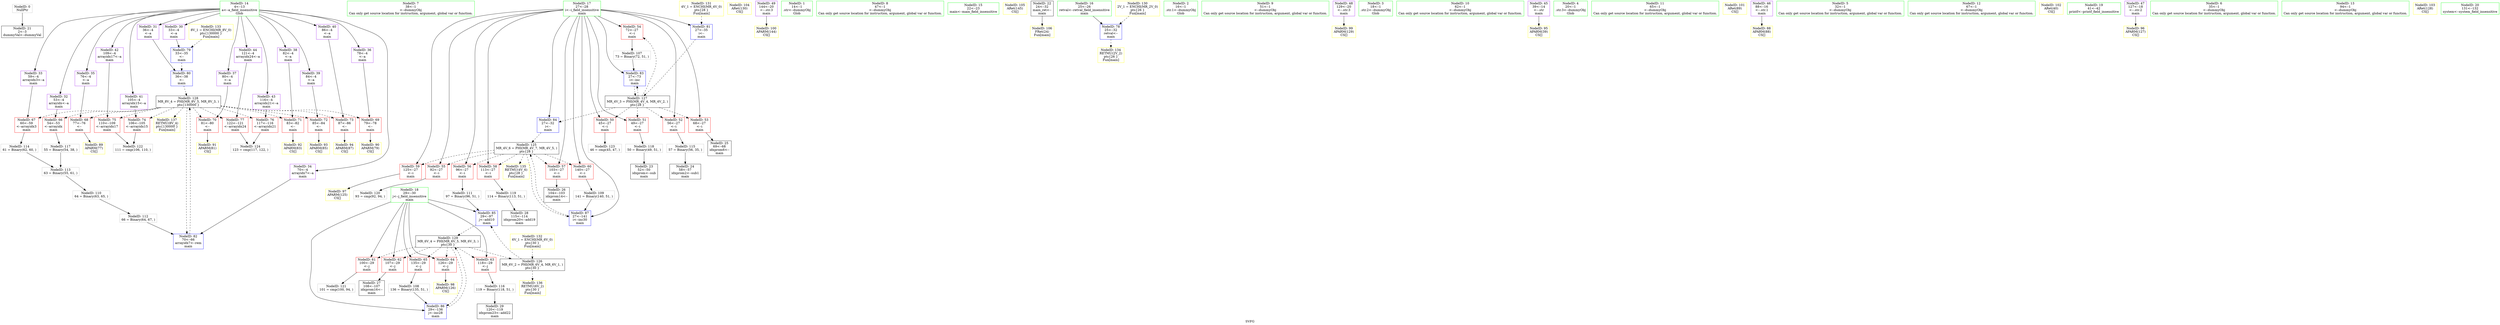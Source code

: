 digraph "SVFG" {
	label="SVFG";

	Node0x55d4db419890 [shape=record,color=grey,label="{NodeID: 0\nNullPtr}"];
	Node0x55d4db419890 -> Node0x55d4db42c390[style=solid];
	Node0x55d4db4307e0 [shape=record,color=yellow,style=double,label="{NodeID: 90\nAPARM(79)\nCS[]}"];
	Node0x55d4db418da0 [shape=record,color=green,label="{NodeID: 7\n38\<--1\n\<--dummyObj\nCan only get source location for instruction, argument, global var or function.}"];
	Node0x55d4db42dac0 [shape=record,color=yellow,style=double,label="{NodeID: 97\nAPARM(125)\nCS[]}"];
	Node0x55d4db42bd20 [shape=record,color=green,label="{NodeID: 14\n4\<--13\na\<--a_field_insensitive\nGlob }"];
	Node0x55d4db42bd20 -> Node0x55d4db42cb10[style=solid];
	Node0x55d4db42bd20 -> Node0x55d4db42cbe0[style=solid];
	Node0x55d4db42bd20 -> Node0x55d4db42ccb0[style=solid];
	Node0x55d4db42bd20 -> Node0x55d4db42cd80[style=solid];
	Node0x55d4db42bd20 -> Node0x55d4db42ce50[style=solid];
	Node0x55d4db42bd20 -> Node0x55d4db42cf20[style=solid];
	Node0x55d4db42bd20 -> Node0x55d4db42cff0[style=solid];
	Node0x55d4db42bd20 -> Node0x55d4db42d0c0[style=solid];
	Node0x55d4db42bd20 -> Node0x55d4db42d190[style=solid];
	Node0x55d4db42bd20 -> Node0x55d4db42d260[style=solid];
	Node0x55d4db42bd20 -> Node0x55d4db42d330[style=solid];
	Node0x55d4db42bd20 -> Node0x55d4db42d400[style=solid];
	Node0x55d4db42bd20 -> Node0x55d4db42d4d0[style=solid];
	Node0x55d4db42bd20 -> Node0x55d4db42d5a0[style=solid];
	Node0x55d4db42bd20 -> Node0x55d4db42d670[style=solid];
	Node0x55d4db42dfb0 [shape=record,color=yellow,style=double,label="{NodeID: 104\nARet(130)\nCS[]}"];
	Node0x55d4db42c390 [shape=record,color=black,label="{NodeID: 21\n2\<--3\ndummyVal\<--dummyVal\n}"];
	Node0x55d4db4326a0 [shape=record,color=grey,label="{NodeID: 111\n97 = Binary(96, 51, )\n}"];
	Node0x55d4db4326a0 -> Node0x55d4db4303d0[style=solid];
	Node0x55d4db42c970 [shape=record,color=black,label="{NodeID: 28\n115\<--114\nidxprom20\<--add19\nmain\n}"];
	Node0x55d4db433120 [shape=record,color=grey,label="{NodeID: 118\n50 = Binary(49, 51, )\n}"];
	Node0x55d4db433120 -> Node0x55d4db42c560[style=solid];
	Node0x55d4db42cf20 [shape=record,color=purple,label="{NodeID: 35\n76\<--4\n\<--a\nmain\n}"];
	Node0x55d4db42cf20 -> Node0x55d4db42f600[style=solid];
	Node0x55d4db438360 [shape=record,color=black,label="{NodeID: 125\nMR_4V_6 = PHI(MR_4V_7, MR_4V_5, )\npts\{28 \}\n}"];
	Node0x55d4db438360 -> Node0x55d4db42eb70[style=dashed];
	Node0x55d4db438360 -> Node0x55d4db42ec40[style=dashed];
	Node0x55d4db438360 -> Node0x55d4db42ed10[style=dashed];
	Node0x55d4db438360 -> Node0x55d4db42ede0[style=dashed];
	Node0x55d4db438360 -> Node0x55d4db42eeb0[style=dashed];
	Node0x55d4db438360 -> Node0x55d4db42ef80[style=dashed];
	Node0x55d4db438360 -> Node0x55d4db430570[style=dashed];
	Node0x55d4db438360 -> Node0x55d4db43b540[style=dashed];
	Node0x55d4db42d4d0 [shape=record,color=purple,label="{NodeID: 42\n109\<--4\narrayidx17\<--a\nmain\n}"];
	Node0x55d4db42d4d0 -> Node0x55d4db42fbb0[style=solid];
	Node0x55d4db43a860 [shape=record,color=yellow,style=double,label="{NodeID: 132\n6V_1 = ENCHI(MR_6V_0)\npts\{30 \}\nFun[main]}"];
	Node0x55d4db43a860 -> Node0x55d4db438860[style=dashed];
	Node0x55d4db4199f0 [shape=record,color=purple,label="{NodeID: 49\n144\<--20\n\<--.str.3\nmain\n}"];
	Node0x55d4db4199f0 -> Node0x55d4db42dd30[style=solid];
	Node0x55d4db42ec40 [shape=record,color=red,label="{NodeID: 56\n96\<--27\n\<--i\nmain\n}"];
	Node0x55d4db42ec40 -> Node0x55d4db4326a0[style=solid];
	Node0x55d4db42f1f0 [shape=record,color=red,label="{NodeID: 63\n118\<--29\n\<--j\nmain\n}"];
	Node0x55d4db42f1f0 -> Node0x55d4db432e20[style=solid];
	Node0x55d4db42f7a0 [shape=record,color=red,label="{NodeID: 70\n81\<--80\n\<--\nmain\n}"];
	Node0x55d4db42f7a0 -> Node0x55d4db4308b0[style=solid];
	Node0x55d4db42fd50 [shape=record,color=red,label="{NodeID: 77\n122\<--121\n\<--arrayidx24\nmain\n}"];
	Node0x55d4db42fd50 -> Node0x55d4db42e7d0[style=solid];
	Node0x55d4db430300 [shape=record,color=blue,label="{NodeID: 84\n27\<--32\ni\<--\nmain\n}"];
	Node0x55d4db430300 -> Node0x55d4db438360[style=dashed];
	Node0x55d4db418ad0 [shape=record,color=green,label="{NodeID: 1\n14\<--1\n.str\<--dummyObj\nGlob }"];
	Node0x55d4db4308b0 [shape=record,color=yellow,style=double,label="{NodeID: 91\nAPARM(81)\nCS[]}"];
	Node0x55d4db418e30 [shape=record,color=green,label="{NodeID: 8\n47\<--1\n\<--dummyObj\nCan only get source location for instruction, argument, global var or function.}"];
	Node0x55d4db42db90 [shape=record,color=yellow,style=double,label="{NodeID: 98\nAPARM(126)\nCS[]}"];
	Node0x55d4db42be20 [shape=record,color=green,label="{NodeID: 15\n22\<--23\nmain\<--main_field_insensitive\n}"];
	Node0x55d4db42e040 [shape=record,color=yellow,style=double,label="{NodeID: 105\nARet(145)\nCS[]}"];
	Node0x55d4db42c490 [shape=record,color=black,label="{NodeID: 22\n24\<--32\nmain_ret\<--\nmain\n}"];
	Node0x55d4db42c490 -> Node0x55d4db42e0d0[style=solid];
	Node0x55d4db432820 [shape=record,color=grey,label="{NodeID: 112\n66 = Binary(64, 67, )\n}"];
	Node0x55d4db432820 -> Node0x55d4db430160[style=solid];
	Node0x55d4db42ca40 [shape=record,color=black,label="{NodeID: 29\n120\<--119\nidxprom23\<--add22\nmain\n}"];
	Node0x55d4db4332a0 [shape=record,color=grey,label="{NodeID: 119\n114 = Binary(113, 51, )\n}"];
	Node0x55d4db4332a0 -> Node0x55d4db42c970[style=solid];
	Node0x55d4db42cff0 [shape=record,color=purple,label="{NodeID: 36\n78\<--4\n\<--a\nmain\n}"];
	Node0x55d4db42cff0 -> Node0x55d4db42f6d0[style=solid];
	Node0x55d4db438860 [shape=record,color=black,label="{NodeID: 126\nMR_6V_2 = PHI(MR_6V_4, MR_6V_1, )\npts\{30 \}\n}"];
	Node0x55d4db438860 -> Node0x55d4db4303d0[style=dashed];
	Node0x55d4db438860 -> Node0x55d4db43b620[style=dashed];
	Node0x55d4db42d5a0 [shape=record,color=purple,label="{NodeID: 43\n116\<--4\narrayidx21\<--a\nmain\n}"];
	Node0x55d4db42d5a0 -> Node0x55d4db42fc80[style=solid];
	Node0x55d4db43a940 [shape=record,color=yellow,style=double,label="{NodeID: 133\n8V_1 = ENCHI(MR_8V_0)\npts\{130000 \}\nFun[main]}"];
	Node0x55d4db43a940 -> Node0x55d4db42fef0[style=dashed];
	Node0x55d4db419ac0 [shape=record,color=red,label="{NodeID: 50\n45\<--27\n\<--i\nmain\n}"];
	Node0x55d4db419ac0 -> Node0x55d4db42e650[style=solid];
	Node0x55d4db42ed10 [shape=record,color=red,label="{NodeID: 57\n103\<--27\n\<--i\nmain\n}"];
	Node0x55d4db42ed10 -> Node0x55d4db42c7d0[style=solid];
	Node0x55d4db42f2c0 [shape=record,color=red,label="{NodeID: 64\n126\<--29\n\<--j\nmain\n}"];
	Node0x55d4db42f2c0 -> Node0x55d4db42db90[style=solid];
	Node0x55d4db42f870 [shape=record,color=red,label="{NodeID: 71\n83\<--82\n\<--\nmain\n}"];
	Node0x55d4db42f870 -> Node0x55d4db430980[style=solid];
	Node0x55d4db42fe20 [shape=record,color=blue,label="{NodeID: 78\n25\<--32\nretval\<--\nmain\n}"];
	Node0x55d4db42fe20 -> Node0x55d4db43aa20[style=dashed];
	Node0x55d4db4303d0 [shape=record,color=blue,label="{NodeID: 85\n29\<--97\nj\<--add10\nmain\n}"];
	Node0x55d4db4303d0 -> Node0x55d4db439760[style=dashed];
	Node0x55d4db418920 [shape=record,color=green,label="{NodeID: 2\n16\<--1\n.str.1\<--dummyObj\nGlob }"];
	Node0x55d4db430980 [shape=record,color=yellow,style=double,label="{NodeID: 92\nAPARM(83)\nCS[]}"];
	Node0x55d4db42b590 [shape=record,color=green,label="{NodeID: 9\n51\<--1\n\<--dummyObj\nCan only get source location for instruction, argument, global var or function.}"];
	Node0x55d4db42dc60 [shape=record,color=yellow,style=double,label="{NodeID: 99\nAPARM(129)\nCS[]}"];
	Node0x55d4db42bf20 [shape=record,color=green,label="{NodeID: 16\n25\<--26\nretval\<--retval_field_insensitive\nmain\n}"];
	Node0x55d4db42bf20 -> Node0x55d4db42fe20[style=solid];
	Node0x55d4db42e0d0 [shape=record,color=yellow,style=double,label="{NodeID: 106\nFRet(24)\nFun[main]}"];
	Node0x55d4db42c560 [shape=record,color=black,label="{NodeID: 23\n52\<--50\nidxprom\<--sub\nmain\n}"];
	Node0x55d4db4329a0 [shape=record,color=grey,label="{NodeID: 113\n63 = Binary(55, 61, )\n}"];
	Node0x55d4db4329a0 -> Node0x55d4db432520[style=solid];
	Node0x55d4db42cb10 [shape=record,color=purple,label="{NodeID: 30\n33\<--4\n\<--a\nmain\n}"];
	Node0x55d4db42cb10 -> Node0x55d4db42fef0[style=solid];
	Node0x55d4db42e1d0 [shape=record,color=grey,label="{NodeID: 120\n93 = cmp(92, 94, )\n}"];
	Node0x55d4db42d0c0 [shape=record,color=purple,label="{NodeID: 37\n80\<--4\n\<--a\nmain\n}"];
	Node0x55d4db42d0c0 -> Node0x55d4db42f7a0[style=solid];
	Node0x55d4db438d60 [shape=record,color=black,label="{NodeID: 127\nMR_4V_3 = PHI(MR_4V_4, MR_4V_2, )\npts\{28 \}\n}"];
	Node0x55d4db438d60 -> Node0x55d4db419ac0[style=dashed];
	Node0x55d4db438d60 -> Node0x55d4db419b90[style=dashed];
	Node0x55d4db438d60 -> Node0x55d4db419c60[style=dashed];
	Node0x55d4db438d60 -> Node0x55d4db42e9d0[style=dashed];
	Node0x55d4db438d60 -> Node0x55d4db42eaa0[style=dashed];
	Node0x55d4db438d60 -> Node0x55d4db430230[style=dashed];
	Node0x55d4db438d60 -> Node0x55d4db430300[style=dashed];
	Node0x55d4db42d670 [shape=record,color=purple,label="{NodeID: 44\n121\<--4\narrayidx24\<--a\nmain\n}"];
	Node0x55d4db42d670 -> Node0x55d4db42fd50[style=solid];
	Node0x55d4db43aa20 [shape=record,color=yellow,style=double,label="{NodeID: 134\nRETMU(2V_2)\npts\{26 \}\nFun[main]}"];
	Node0x55d4db419b90 [shape=record,color=red,label="{NodeID: 51\n49\<--27\n\<--i\nmain\n}"];
	Node0x55d4db419b90 -> Node0x55d4db433120[style=solid];
	Node0x55d4db42ede0 [shape=record,color=red,label="{NodeID: 58\n113\<--27\n\<--i\nmain\n}"];
	Node0x55d4db42ede0 -> Node0x55d4db4332a0[style=solid];
	Node0x55d4db42f390 [shape=record,color=red,label="{NodeID: 65\n135\<--29\n\<--j\nmain\n}"];
	Node0x55d4db42f390 -> Node0x55d4db432220[style=solid];
	Node0x55d4db42f940 [shape=record,color=red,label="{NodeID: 72\n85\<--84\n\<--\nmain\n}"];
	Node0x55d4db42f940 -> Node0x55d4db430a50[style=solid];
	Node0x55d4db42fef0 [shape=record,color=blue,label="{NodeID: 79\n33\<--35\n\<--\nmain\n}"];
	Node0x55d4db42fef0 -> Node0x55d4db42ffc0[style=dashed];
	Node0x55d4db4304a0 [shape=record,color=blue,label="{NodeID: 86\n29\<--136\nj\<--inc28\nmain\n}"];
	Node0x55d4db4304a0 -> Node0x55d4db439760[style=dashed];
	Node0x55d4db418630 [shape=record,color=green,label="{NodeID: 3\n18\<--1\n.str.2\<--dummyObj\nGlob }"];
	Node0x55d4db430a50 [shape=record,color=yellow,style=double,label="{NodeID: 93\nAPARM(85)\nCS[]}"];
	Node0x55d4db42b660 [shape=record,color=green,label="{NodeID: 10\n62\<--1\n\<--dummyObj\nCan only get source location for instruction, argument, global var or function.}"];
	Node0x55d4db42dd30 [shape=record,color=yellow,style=double,label="{NodeID: 100\nAPARM(144)\nCS[]}"];
	Node0x55d4db42bff0 [shape=record,color=green,label="{NodeID: 17\n27\<--28\ni\<--i_field_insensitive\nmain\n}"];
	Node0x55d4db42bff0 -> Node0x55d4db419ac0[style=solid];
	Node0x55d4db42bff0 -> Node0x55d4db419b90[style=solid];
	Node0x55d4db42bff0 -> Node0x55d4db419c60[style=solid];
	Node0x55d4db42bff0 -> Node0x55d4db42e9d0[style=solid];
	Node0x55d4db42bff0 -> Node0x55d4db42eaa0[style=solid];
	Node0x55d4db42bff0 -> Node0x55d4db42eb70[style=solid];
	Node0x55d4db42bff0 -> Node0x55d4db42ec40[style=solid];
	Node0x55d4db42bff0 -> Node0x55d4db42ed10[style=solid];
	Node0x55d4db42bff0 -> Node0x55d4db42ede0[style=solid];
	Node0x55d4db42bff0 -> Node0x55d4db42eeb0[style=solid];
	Node0x55d4db42bff0 -> Node0x55d4db42ef80[style=solid];
	Node0x55d4db42bff0 -> Node0x55d4db430090[style=solid];
	Node0x55d4db42bff0 -> Node0x55d4db430230[style=solid];
	Node0x55d4db42bff0 -> Node0x55d4db430300[style=solid];
	Node0x55d4db42bff0 -> Node0x55d4db430570[style=solid];
	Node0x55d4db4320a0 [shape=record,color=grey,label="{NodeID: 107\n73 = Binary(72, 51, )\n}"];
	Node0x55d4db4320a0 -> Node0x55d4db430230[style=solid];
	Node0x55d4db42c630 [shape=record,color=black,label="{NodeID: 24\n58\<--57\nidxprom2\<--sub1\nmain\n}"];
	Node0x55d4db432b20 [shape=record,color=grey,label="{NodeID: 114\n61 = Binary(62, 60, )\n}"];
	Node0x55d4db432b20 -> Node0x55d4db4329a0[style=solid];
	Node0x55d4db42cbe0 [shape=record,color=purple,label="{NodeID: 31\n36\<--4\n\<--a\nmain\n}"];
	Node0x55d4db42cbe0 -> Node0x55d4db42ffc0[style=solid];
	Node0x55d4db42e350 [shape=record,color=grey,label="{NodeID: 121\n101 = cmp(100, 94, )\n}"];
	Node0x55d4db42d190 [shape=record,color=purple,label="{NodeID: 38\n82\<--4\n\<--a\nmain\n}"];
	Node0x55d4db42d190 -> Node0x55d4db42f870[style=solid];
	Node0x55d4db439260 [shape=record,color=black,label="{NodeID: 128\nMR_8V_4 = PHI(MR_8V_5, MR_8V_3, )\npts\{130000 \}\n}"];
	Node0x55d4db439260 -> Node0x55d4db42f460[style=dashed];
	Node0x55d4db439260 -> Node0x55d4db42f530[style=dashed];
	Node0x55d4db439260 -> Node0x55d4db42f600[style=dashed];
	Node0x55d4db439260 -> Node0x55d4db42f6d0[style=dashed];
	Node0x55d4db439260 -> Node0x55d4db42f7a0[style=dashed];
	Node0x55d4db439260 -> Node0x55d4db42f870[style=dashed];
	Node0x55d4db439260 -> Node0x55d4db42f940[style=dashed];
	Node0x55d4db439260 -> Node0x55d4db42fa10[style=dashed];
	Node0x55d4db439260 -> Node0x55d4db42fae0[style=dashed];
	Node0x55d4db439260 -> Node0x55d4db42fbb0[style=dashed];
	Node0x55d4db439260 -> Node0x55d4db42fc80[style=dashed];
	Node0x55d4db439260 -> Node0x55d4db42fd50[style=dashed];
	Node0x55d4db439260 -> Node0x55d4db430160[style=dashed];
	Node0x55d4db439260 -> Node0x55d4db43b700[style=dashed];
	Node0x55d4db42d740 [shape=record,color=purple,label="{NodeID: 45\n39\<--14\n\<--.str\nmain\n}"];
	Node0x55d4db42d740 -> Node0x55d4db430bf0[style=solid];
	Node0x55d4db43b540 [shape=record,color=yellow,style=double,label="{NodeID: 135\nRETMU(4V_6)\npts\{28 \}\nFun[main]}"];
	Node0x55d4db419c60 [shape=record,color=red,label="{NodeID: 52\n56\<--27\n\<--i\nmain\n}"];
	Node0x55d4db419c60 -> Node0x55d4db432ca0[style=solid];
	Node0x55d4db42eeb0 [shape=record,color=red,label="{NodeID: 59\n125\<--27\n\<--i\nmain\n}"];
	Node0x55d4db42eeb0 -> Node0x55d4db42dac0[style=solid];
	Node0x55d4db42f460 [shape=record,color=red,label="{NodeID: 66\n54\<--53\n\<--arrayidx\nmain\n}"];
	Node0x55d4db42f460 -> Node0x55d4db432fa0[style=solid];
	Node0x55d4db42fa10 [shape=record,color=red,label="{NodeID: 73\n87\<--86\n\<--\nmain\n}"];
	Node0x55d4db42fa10 -> Node0x55d4db430b20[style=solid];
	Node0x55d4db42ffc0 [shape=record,color=blue,label="{NodeID: 80\n36\<--38\n\<--\nmain\n}"];
	Node0x55d4db42ffc0 -> Node0x55d4db439260[style=dashed];
	Node0x55d4db430570 [shape=record,color=blue,label="{NodeID: 87\n27\<--141\ni\<--inc30\nmain\n}"];
	Node0x55d4db430570 -> Node0x55d4db438360[style=dashed];
	Node0x55d4db4186c0 [shape=record,color=green,label="{NodeID: 4\n20\<--1\n.str.3\<--dummyObj\nGlob }"];
	Node0x55d4db430b20 [shape=record,color=yellow,style=double,label="{NodeID: 94\nAPARM(87)\nCS[]}"];
	Node0x55d4db42bb70 [shape=record,color=green,label="{NodeID: 11\n65\<--1\n\<--dummyObj\nCan only get source location for instruction, argument, global var or function.}"];
	Node0x55d4db42de00 [shape=record,color=yellow,style=double,label="{NodeID: 101\nARet(89)\nCS[]}"];
	Node0x55d4db42c0c0 [shape=record,color=green,label="{NodeID: 18\n29\<--30\nj\<--j_field_insensitive\nmain\n}"];
	Node0x55d4db42c0c0 -> Node0x55d4db42f050[style=solid];
	Node0x55d4db42c0c0 -> Node0x55d4db42f120[style=solid];
	Node0x55d4db42c0c0 -> Node0x55d4db42f1f0[style=solid];
	Node0x55d4db42c0c0 -> Node0x55d4db42f2c0[style=solid];
	Node0x55d4db42c0c0 -> Node0x55d4db42f390[style=solid];
	Node0x55d4db42c0c0 -> Node0x55d4db4303d0[style=solid];
	Node0x55d4db42c0c0 -> Node0x55d4db4304a0[style=solid];
	Node0x55d4db432220 [shape=record,color=grey,label="{NodeID: 108\n136 = Binary(135, 51, )\n}"];
	Node0x55d4db432220 -> Node0x55d4db4304a0[style=solid];
	Node0x55d4db42c700 [shape=record,color=black,label="{NodeID: 25\n69\<--68\nidxprom6\<--\nmain\n}"];
	Node0x55d4db432ca0 [shape=record,color=grey,label="{NodeID: 115\n57 = Binary(56, 35, )\n}"];
	Node0x55d4db432ca0 -> Node0x55d4db42c630[style=solid];
	Node0x55d4db42ccb0 [shape=record,color=purple,label="{NodeID: 32\n53\<--4\narrayidx\<--a\nmain\n}"];
	Node0x55d4db42ccb0 -> Node0x55d4db42f460[style=solid];
	Node0x55d4db42e4d0 [shape=record,color=grey,label="{NodeID: 122\n111 = cmp(106, 110, )\n}"];
	Node0x55d4db42d260 [shape=record,color=purple,label="{NodeID: 39\n84\<--4\n\<--a\nmain\n}"];
	Node0x55d4db42d260 -> Node0x55d4db42f940[style=solid];
	Node0x55d4db439760 [shape=record,color=black,label="{NodeID: 129\nMR_6V_4 = PHI(MR_6V_5, MR_6V_3, )\npts\{30 \}\n}"];
	Node0x55d4db439760 -> Node0x55d4db42f050[style=dashed];
	Node0x55d4db439760 -> Node0x55d4db42f120[style=dashed];
	Node0x55d4db439760 -> Node0x55d4db42f1f0[style=dashed];
	Node0x55d4db439760 -> Node0x55d4db42f2c0[style=dashed];
	Node0x55d4db439760 -> Node0x55d4db42f390[style=dashed];
	Node0x55d4db439760 -> Node0x55d4db4304a0[style=dashed];
	Node0x55d4db439760 -> Node0x55d4db438860[style=dashed];
	Node0x55d4db42d810 [shape=record,color=purple,label="{NodeID: 46\n88\<--16\n\<--.str.1\nmain\n}"];
	Node0x55d4db42d810 -> Node0x55d4db430640[style=solid];
	Node0x55d4db43b620 [shape=record,color=yellow,style=double,label="{NodeID: 136\nRETMU(6V_2)\npts\{30 \}\nFun[main]}"];
	Node0x55d4db42e9d0 [shape=record,color=red,label="{NodeID: 53\n68\<--27\n\<--i\nmain\n}"];
	Node0x55d4db42e9d0 -> Node0x55d4db42c700[style=solid];
	Node0x55d4db42ef80 [shape=record,color=red,label="{NodeID: 60\n140\<--27\n\<--i\nmain\n}"];
	Node0x55d4db42ef80 -> Node0x55d4db4323a0[style=solid];
	Node0x55d4db42f530 [shape=record,color=red,label="{NodeID: 67\n60\<--59\n\<--arrayidx3\nmain\n}"];
	Node0x55d4db42f530 -> Node0x55d4db432b20[style=solid];
	Node0x55d4db42fae0 [shape=record,color=red,label="{NodeID: 74\n106\<--105\n\<--arrayidx15\nmain\n}"];
	Node0x55d4db42fae0 -> Node0x55d4db42e4d0[style=solid];
	Node0x55d4db430090 [shape=record,color=blue,label="{NodeID: 81\n27\<--35\ni\<--\nmain\n}"];
	Node0x55d4db430090 -> Node0x55d4db438d60[style=dashed];
	Node0x55d4db430640 [shape=record,color=yellow,style=double,label="{NodeID: 88\nAPARM(88)\nCS[]}"];
	Node0x55d4db42b250 [shape=record,color=green,label="{NodeID: 5\n32\<--1\n\<--dummyObj\nCan only get source location for instruction, argument, global var or function.}"];
	Node0x55d4db430bf0 [shape=record,color=yellow,style=double,label="{NodeID: 95\nAPARM(39)\nCS[]}"];
	Node0x55d4db42bc00 [shape=record,color=green,label="{NodeID: 12\n67\<--1\n\<--dummyObj\nCan only get source location for instruction, argument, global var or function.}"];
	Node0x55d4db42de90 [shape=record,color=yellow,style=double,label="{NodeID: 102\nARet(40)\nCS[]}"];
	Node0x55d4db42c190 [shape=record,color=green,label="{NodeID: 19\n41\<--42\nprintf\<--printf_field_insensitive\n}"];
	Node0x55d4db4323a0 [shape=record,color=grey,label="{NodeID: 109\n141 = Binary(140, 51, )\n}"];
	Node0x55d4db4323a0 -> Node0x55d4db430570[style=solid];
	Node0x55d4db42c7d0 [shape=record,color=black,label="{NodeID: 26\n104\<--103\nidxprom14\<--\nmain\n}"];
	Node0x55d4db432e20 [shape=record,color=grey,label="{NodeID: 116\n119 = Binary(118, 51, )\n}"];
	Node0x55d4db432e20 -> Node0x55d4db42ca40[style=solid];
	Node0x55d4db42cd80 [shape=record,color=purple,label="{NodeID: 33\n59\<--4\narrayidx3\<--a\nmain\n}"];
	Node0x55d4db42cd80 -> Node0x55d4db42f530[style=solid];
	Node0x55d4db42e650 [shape=record,color=grey,label="{NodeID: 123\n46 = cmp(45, 47, )\n}"];
	Node0x55d4db42d330 [shape=record,color=purple,label="{NodeID: 40\n86\<--4\n\<--a\nmain\n}"];
	Node0x55d4db42d330 -> Node0x55d4db42fa10[style=solid];
	Node0x55d4db439c60 [shape=record,color=yellow,style=double,label="{NodeID: 130\n2V_1 = ENCHI(MR_2V_0)\npts\{26 \}\nFun[main]}"];
	Node0x55d4db439c60 -> Node0x55d4db42fe20[style=dashed];
	Node0x55d4db42d8e0 [shape=record,color=purple,label="{NodeID: 47\n127\<--18\n\<--.str.2\nmain\n}"];
	Node0x55d4db42d8e0 -> Node0x55d4db42d9f0[style=solid];
	Node0x55d4db43b700 [shape=record,color=yellow,style=double,label="{NodeID: 137\nRETMU(8V_4)\npts\{130000 \}\nFun[main]}"];
	Node0x55d4db42eaa0 [shape=record,color=red,label="{NodeID: 54\n72\<--27\n\<--i\nmain\n}"];
	Node0x55d4db42eaa0 -> Node0x55d4db4320a0[style=solid];
	Node0x55d4db42f050 [shape=record,color=red,label="{NodeID: 61\n100\<--29\n\<--j\nmain\n}"];
	Node0x55d4db42f050 -> Node0x55d4db42e350[style=solid];
	Node0x55d4db42f600 [shape=record,color=red,label="{NodeID: 68\n77\<--76\n\<--\nmain\n}"];
	Node0x55d4db42f600 -> Node0x55d4db430710[style=solid];
	Node0x55d4db42fbb0 [shape=record,color=red,label="{NodeID: 75\n110\<--109\n\<--arrayidx17\nmain\n}"];
	Node0x55d4db42fbb0 -> Node0x55d4db42e4d0[style=solid];
	Node0x55d4db430160 [shape=record,color=blue,label="{NodeID: 82\n70\<--66\narrayidx7\<--rem\nmain\n}"];
	Node0x55d4db430160 -> Node0x55d4db439260[style=dashed];
	Node0x55d4db430710 [shape=record,color=yellow,style=double,label="{NodeID: 89\nAPARM(77)\nCS[]}"];
	Node0x55d4db42b2e0 [shape=record,color=green,label="{NodeID: 6\n35\<--1\n\<--dummyObj\nCan only get source location for instruction, argument, global var or function.}"];
	Node0x55d4db42d9f0 [shape=record,color=yellow,style=double,label="{NodeID: 96\nAPARM(127)\nCS[]}"];
	Node0x55d4db42bc90 [shape=record,color=green,label="{NodeID: 13\n94\<--1\n\<--dummyObj\nCan only get source location for instruction, argument, global var or function.}"];
	Node0x55d4db42df20 [shape=record,color=yellow,style=double,label="{NodeID: 103\nARet(128)\nCS[]}"];
	Node0x55d4db42c290 [shape=record,color=green,label="{NodeID: 20\n131\<--132\nsystem\<--system_field_insensitive\n}"];
	Node0x55d4db432520 [shape=record,color=grey,label="{NodeID: 110\n64 = Binary(63, 65, )\n}"];
	Node0x55d4db432520 -> Node0x55d4db432820[style=solid];
	Node0x55d4db42c8a0 [shape=record,color=black,label="{NodeID: 27\n108\<--107\nidxprom16\<--\nmain\n}"];
	Node0x55d4db432fa0 [shape=record,color=grey,label="{NodeID: 117\n55 = Binary(54, 38, )\n}"];
	Node0x55d4db432fa0 -> Node0x55d4db4329a0[style=solid];
	Node0x55d4db42ce50 [shape=record,color=purple,label="{NodeID: 34\n70\<--4\narrayidx7\<--a\nmain\n}"];
	Node0x55d4db42ce50 -> Node0x55d4db430160[style=solid];
	Node0x55d4db42e7d0 [shape=record,color=grey,label="{NodeID: 124\n123 = cmp(117, 122, )\n}"];
	Node0x55d4db42d400 [shape=record,color=purple,label="{NodeID: 41\n105\<--4\narrayidx15\<--a\nmain\n}"];
	Node0x55d4db42d400 -> Node0x55d4db42fae0[style=solid];
	Node0x55d4db43a780 [shape=record,color=yellow,style=double,label="{NodeID: 131\n4V_1 = ENCHI(MR_4V_0)\npts\{28 \}\nFun[main]}"];
	Node0x55d4db43a780 -> Node0x55d4db430090[style=dashed];
	Node0x55d4db419920 [shape=record,color=purple,label="{NodeID: 48\n129\<--20\n\<--.str.3\nmain\n}"];
	Node0x55d4db419920 -> Node0x55d4db42dc60[style=solid];
	Node0x55d4db42eb70 [shape=record,color=red,label="{NodeID: 55\n92\<--27\n\<--i\nmain\n}"];
	Node0x55d4db42eb70 -> Node0x55d4db42e1d0[style=solid];
	Node0x55d4db42f120 [shape=record,color=red,label="{NodeID: 62\n107\<--29\n\<--j\nmain\n}"];
	Node0x55d4db42f120 -> Node0x55d4db42c8a0[style=solid];
	Node0x55d4db42f6d0 [shape=record,color=red,label="{NodeID: 69\n79\<--78\n\<--\nmain\n}"];
	Node0x55d4db42f6d0 -> Node0x55d4db4307e0[style=solid];
	Node0x55d4db42fc80 [shape=record,color=red,label="{NodeID: 76\n117\<--116\n\<--arrayidx21\nmain\n}"];
	Node0x55d4db42fc80 -> Node0x55d4db42e7d0[style=solid];
	Node0x55d4db430230 [shape=record,color=blue,label="{NodeID: 83\n27\<--73\ni\<--inc\nmain\n}"];
	Node0x55d4db430230 -> Node0x55d4db438d60[style=dashed];
}
